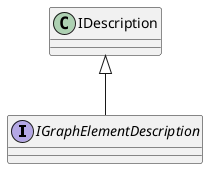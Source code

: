 @startuml
interface IGraphElementDescription {
}
IDescription <|-- IGraphElementDescription
@enduml
